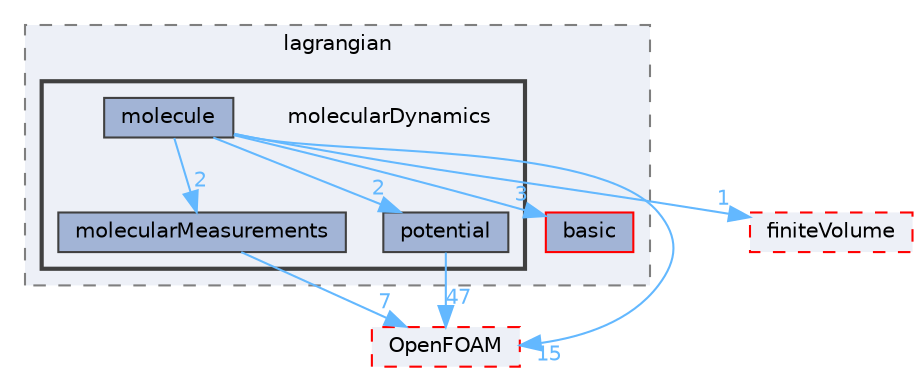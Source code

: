 digraph "src/lagrangian/molecularDynamics"
{
 // LATEX_PDF_SIZE
  bgcolor="transparent";
  edge [fontname=Helvetica,fontsize=10,labelfontname=Helvetica,labelfontsize=10];
  node [fontname=Helvetica,fontsize=10,shape=box,height=0.2,width=0.4];
  compound=true
  subgraph clusterdir_f8c25efc4b6f6a8502a42d5af7554d23 {
    graph [ bgcolor="#edf0f7", pencolor="grey50", label="lagrangian", fontname=Helvetica,fontsize=10 style="filled,dashed", URL="dir_f8c25efc4b6f6a8502a42d5af7554d23.html",tooltip=""]
  dir_584e0ab0901b4327f36f4285cac7f2f8 [label="basic", fillcolor="#a2b4d6", color="red", style="filled", URL="dir_584e0ab0901b4327f36f4285cac7f2f8.html",tooltip=""];
  subgraph clusterdir_35d1b8bea394c75820a29726f930e1b8 {
    graph [ bgcolor="#edf0f7", pencolor="grey25", label="", fontname=Helvetica,fontsize=10 style="filled,bold", URL="dir_35d1b8bea394c75820a29726f930e1b8.html",tooltip=""]
    dir_35d1b8bea394c75820a29726f930e1b8 [shape=plaintext, label="molecularDynamics"];
  dir_d688c861569b69efcb20a975bc1993fa [label="molecularMeasurements", fillcolor="#a2b4d6", color="grey25", style="filled", URL="dir_d688c861569b69efcb20a975bc1993fa.html",tooltip=""];
  dir_9c91f16e68bfa950e60056a05e24ffb3 [label="molecule", fillcolor="#a2b4d6", color="grey25", style="filled", URL="dir_9c91f16e68bfa950e60056a05e24ffb3.html",tooltip=""];
  dir_589d2223da338fceb897292fae8915cc [label="potential", fillcolor="#a2b4d6", color="grey25", style="filled", URL="dir_589d2223da338fceb897292fae8915cc.html",tooltip=""];
  }
  }
  dir_c5473ff19b20e6ec4dfe5c310b3778a8 [label="OpenFOAM", fillcolor="#edf0f7", color="red", style="filled,dashed", URL="dir_c5473ff19b20e6ec4dfe5c310b3778a8.html",tooltip=""];
  dir_9bd15774b555cf7259a6fa18f99fe99b [label="finiteVolume", fillcolor="#edf0f7", color="red", style="filled,dashed", URL="dir_9bd15774b555cf7259a6fa18f99fe99b.html",tooltip=""];
  dir_d688c861569b69efcb20a975bc1993fa->dir_c5473ff19b20e6ec4dfe5c310b3778a8 [headlabel="7", labeldistance=1.5 headhref="dir_002426_002695.html" href="dir_002426_002695.html" color="steelblue1" fontcolor="steelblue1"];
  dir_9c91f16e68bfa950e60056a05e24ffb3->dir_589d2223da338fceb897292fae8915cc [headlabel="2", labeldistance=1.5 headhref="dir_002427_003016.html" href="dir_002427_003016.html" color="steelblue1" fontcolor="steelblue1"];
  dir_9c91f16e68bfa950e60056a05e24ffb3->dir_d688c861569b69efcb20a975bc1993fa [headlabel="2", labeldistance=1.5 headhref="dir_002427_002426.html" href="dir_002427_002426.html" color="steelblue1" fontcolor="steelblue1"];
  dir_9c91f16e68bfa950e60056a05e24ffb3->dir_c5473ff19b20e6ec4dfe5c310b3778a8 [headlabel="15", labeldistance=1.5 headhref="dir_002427_002695.html" href="dir_002427_002695.html" color="steelblue1" fontcolor="steelblue1"];
  dir_9c91f16e68bfa950e60056a05e24ffb3->dir_584e0ab0901b4327f36f4285cac7f2f8 [headlabel="3", labeldistance=1.5 headhref="dir_002427_000211.html" href="dir_002427_000211.html" color="steelblue1" fontcolor="steelblue1"];
  dir_9c91f16e68bfa950e60056a05e24ffb3->dir_9bd15774b555cf7259a6fa18f99fe99b [headlabel="1", labeldistance=1.5 headhref="dir_002427_001387.html" href="dir_002427_001387.html" color="steelblue1" fontcolor="steelblue1"];
  dir_589d2223da338fceb897292fae8915cc->dir_c5473ff19b20e6ec4dfe5c310b3778a8 [headlabel="47", labeldistance=1.5 headhref="dir_003016_002695.html" href="dir_003016_002695.html" color="steelblue1" fontcolor="steelblue1"];
}
